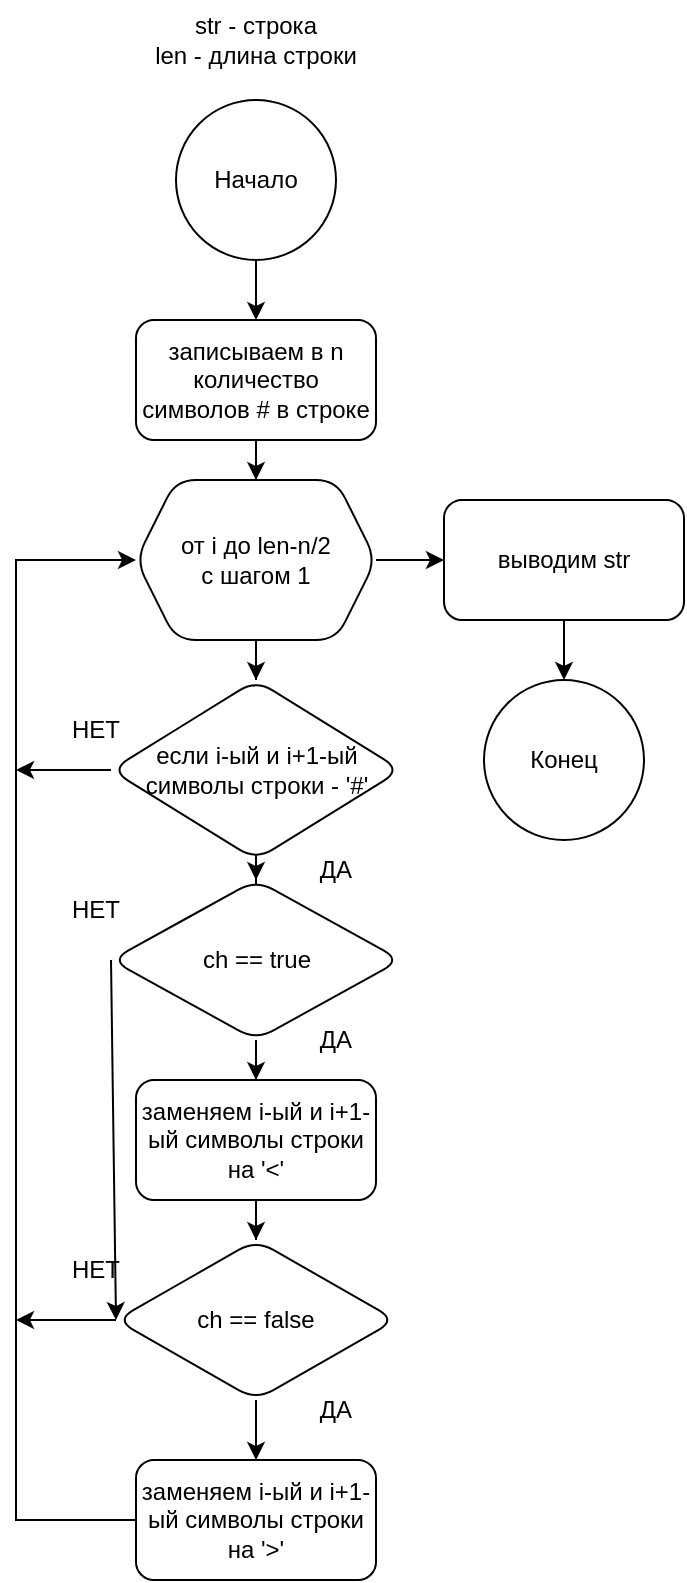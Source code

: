 <mxfile version="21.2.9" type="github">
  <diagram id="C5RBs43oDa-KdzZeNtuy" name="Page-1">
    <mxGraphModel dx="1050" dy="566" grid="1" gridSize="10" guides="1" tooltips="1" connect="1" arrows="1" fold="1" page="1" pageScale="1" pageWidth="827" pageHeight="1169" math="0" shadow="0">
      <root>
        <mxCell id="WIyWlLk6GJQsqaUBKTNV-0" />
        <mxCell id="WIyWlLk6GJQsqaUBKTNV-1" parent="WIyWlLk6GJQsqaUBKTNV-0" />
        <mxCell id="wz5oOJGr12rPaXv0iPeF-0" value="str - строка&lt;br&gt;len - длина строки " style="text;html=1;strokeColor=none;fillColor=none;align=center;verticalAlign=middle;whiteSpace=wrap;rounded=0;" vertex="1" parent="WIyWlLk6GJQsqaUBKTNV-1">
          <mxGeometry x="115" y="50" width="170" height="40" as="geometry" />
        </mxCell>
        <mxCell id="wz5oOJGr12rPaXv0iPeF-11" value="" style="edgeStyle=orthogonalEdgeStyle;rounded=0;orthogonalLoop=1;jettySize=auto;html=1;" edge="1" parent="WIyWlLk6GJQsqaUBKTNV-1" source="wz5oOJGr12rPaXv0iPeF-2" target="wz5oOJGr12rPaXv0iPeF-10">
          <mxGeometry relative="1" as="geometry" />
        </mxCell>
        <mxCell id="wz5oOJGr12rPaXv0iPeF-2" value="Начало" style="ellipse;whiteSpace=wrap;html=1;aspect=fixed;" vertex="1" parent="WIyWlLk6GJQsqaUBKTNV-1">
          <mxGeometry x="160" y="100" width="80" height="80" as="geometry" />
        </mxCell>
        <mxCell id="wz5oOJGr12rPaXv0iPeF-46" value="" style="edgeStyle=orthogonalEdgeStyle;rounded=0;orthogonalLoop=1;jettySize=auto;html=1;" edge="1" parent="WIyWlLk6GJQsqaUBKTNV-1" source="wz5oOJGr12rPaXv0iPeF-10" target="wz5oOJGr12rPaXv0iPeF-13">
          <mxGeometry relative="1" as="geometry" />
        </mxCell>
        <mxCell id="wz5oOJGr12rPaXv0iPeF-10" value="записываем в n количество символов # в строке" style="rounded=1;whiteSpace=wrap;html=1;" vertex="1" parent="WIyWlLk6GJQsqaUBKTNV-1">
          <mxGeometry x="140" y="210" width="120" height="60" as="geometry" />
        </mxCell>
        <mxCell id="wz5oOJGr12rPaXv0iPeF-12" value="" style="edgeStyle=orthogonalEdgeStyle;rounded=0;orthogonalLoop=1;jettySize=auto;html=1;" edge="1" parent="WIyWlLk6GJQsqaUBKTNV-1" source="wz5oOJGr12rPaXv0iPeF-13" target="wz5oOJGr12rPaXv0iPeF-15">
          <mxGeometry relative="1" as="geometry" />
        </mxCell>
        <mxCell id="wz5oOJGr12rPaXv0iPeF-42" value="" style="edgeStyle=orthogonalEdgeStyle;rounded=0;orthogonalLoop=1;jettySize=auto;html=1;entryX=0;entryY=0.5;entryDx=0;entryDy=0;" edge="1" parent="WIyWlLk6GJQsqaUBKTNV-1" source="wz5oOJGr12rPaXv0iPeF-13" target="wz5oOJGr12rPaXv0iPeF-44">
          <mxGeometry relative="1" as="geometry">
            <mxPoint x="340" y="330" as="targetPoint" />
          </mxGeometry>
        </mxCell>
        <mxCell id="wz5oOJGr12rPaXv0iPeF-13" value="от i до len-n/2&lt;br&gt;с шагом 1" style="shape=hexagon;perimeter=hexagonPerimeter2;whiteSpace=wrap;html=1;fixedSize=1;rounded=1;" vertex="1" parent="WIyWlLk6GJQsqaUBKTNV-1">
          <mxGeometry x="140" y="290" width="120" height="80" as="geometry" />
        </mxCell>
        <mxCell id="wz5oOJGr12rPaXv0iPeF-27" value="" style="edgeStyle=orthogonalEdgeStyle;rounded=0;orthogonalLoop=1;jettySize=auto;html=1;" edge="1" parent="WIyWlLk6GJQsqaUBKTNV-1" source="wz5oOJGr12rPaXv0iPeF-15" target="wz5oOJGr12rPaXv0iPeF-26">
          <mxGeometry relative="1" as="geometry" />
        </mxCell>
        <mxCell id="wz5oOJGr12rPaXv0iPeF-15" value="если i-ый и i+1-ый символы строки - &#39;#&#39;" style="rhombus;whiteSpace=wrap;html=1;rounded=1;" vertex="1" parent="WIyWlLk6GJQsqaUBKTNV-1">
          <mxGeometry x="127.5" y="390" width="145" height="90" as="geometry" />
        </mxCell>
        <mxCell id="wz5oOJGr12rPaXv0iPeF-22" value="" style="endArrow=classic;html=1;rounded=0;exitX=0;exitY=0.5;exitDx=0;exitDy=0;" edge="1" parent="WIyWlLk6GJQsqaUBKTNV-1" source="wz5oOJGr12rPaXv0iPeF-15">
          <mxGeometry width="50" height="50" relative="1" as="geometry">
            <mxPoint x="10" y="410" as="sourcePoint" />
            <mxPoint x="80" y="435" as="targetPoint" />
            <Array as="points">
              <mxPoint x="100" y="435" />
            </Array>
          </mxGeometry>
        </mxCell>
        <mxCell id="wz5oOJGr12rPaXv0iPeF-23" value="ДА" style="text;html=1;strokeColor=none;fillColor=none;align=center;verticalAlign=middle;whiteSpace=wrap;rounded=0;" vertex="1" parent="WIyWlLk6GJQsqaUBKTNV-1">
          <mxGeometry x="210" y="555" width="60" height="30" as="geometry" />
        </mxCell>
        <mxCell id="wz5oOJGr12rPaXv0iPeF-24" value="НЕТ" style="text;html=1;strokeColor=none;fillColor=none;align=center;verticalAlign=middle;whiteSpace=wrap;rounded=0;" vertex="1" parent="WIyWlLk6GJQsqaUBKTNV-1">
          <mxGeometry x="90" y="490" width="60" height="30" as="geometry" />
        </mxCell>
        <mxCell id="wz5oOJGr12rPaXv0iPeF-29" value="" style="edgeStyle=orthogonalEdgeStyle;rounded=0;orthogonalLoop=1;jettySize=auto;html=1;" edge="1" parent="WIyWlLk6GJQsqaUBKTNV-1" source="wz5oOJGr12rPaXv0iPeF-26" target="wz5oOJGr12rPaXv0iPeF-28">
          <mxGeometry relative="1" as="geometry" />
        </mxCell>
        <mxCell id="wz5oOJGr12rPaXv0iPeF-26" value="ch == true" style="rhombus;whiteSpace=wrap;html=1;rounded=1;" vertex="1" parent="WIyWlLk6GJQsqaUBKTNV-1">
          <mxGeometry x="127.5" y="490" width="145" height="80" as="geometry" />
        </mxCell>
        <mxCell id="wz5oOJGr12rPaXv0iPeF-31" value="" style="edgeStyle=orthogonalEdgeStyle;rounded=0;orthogonalLoop=1;jettySize=auto;html=1;" edge="1" parent="WIyWlLk6GJQsqaUBKTNV-1" source="wz5oOJGr12rPaXv0iPeF-28" target="wz5oOJGr12rPaXv0iPeF-30">
          <mxGeometry relative="1" as="geometry" />
        </mxCell>
        <mxCell id="wz5oOJGr12rPaXv0iPeF-28" value="заменяем i-ый и i+1-ый символы строки на &#39;&amp;lt;&#39;" style="whiteSpace=wrap;html=1;rounded=1;" vertex="1" parent="WIyWlLk6GJQsqaUBKTNV-1">
          <mxGeometry x="140" y="590" width="120" height="60" as="geometry" />
        </mxCell>
        <mxCell id="wz5oOJGr12rPaXv0iPeF-33" value="" style="edgeStyle=orthogonalEdgeStyle;rounded=0;orthogonalLoop=1;jettySize=auto;html=1;" edge="1" parent="WIyWlLk6GJQsqaUBKTNV-1" source="wz5oOJGr12rPaXv0iPeF-30" target="wz5oOJGr12rPaXv0iPeF-32">
          <mxGeometry relative="1" as="geometry" />
        </mxCell>
        <mxCell id="wz5oOJGr12rPaXv0iPeF-30" value="ch == false" style="rhombus;whiteSpace=wrap;html=1;rounded=1;" vertex="1" parent="WIyWlLk6GJQsqaUBKTNV-1">
          <mxGeometry x="130" y="670" width="140" height="80" as="geometry" />
        </mxCell>
        <mxCell id="wz5oOJGr12rPaXv0iPeF-32" value="заменяем i-ый и i+1-ый символы строки на &#39;&amp;gt;&#39;" style="whiteSpace=wrap;html=1;rounded=1;" vertex="1" parent="WIyWlLk6GJQsqaUBKTNV-1">
          <mxGeometry x="140" y="780" width="120" height="60" as="geometry" />
        </mxCell>
        <mxCell id="wz5oOJGr12rPaXv0iPeF-34" value="" style="endArrow=classic;html=1;rounded=0;exitX=0;exitY=0.5;exitDx=0;exitDy=0;entryX=0;entryY=0.5;entryDx=0;entryDy=0;" edge="1" parent="WIyWlLk6GJQsqaUBKTNV-1" source="wz5oOJGr12rPaXv0iPeF-26" target="wz5oOJGr12rPaXv0iPeF-30">
          <mxGeometry width="50" height="50" relative="1" as="geometry">
            <mxPoint x="40" y="670" as="sourcePoint" />
            <mxPoint x="90" y="620" as="targetPoint" />
          </mxGeometry>
        </mxCell>
        <mxCell id="wz5oOJGr12rPaXv0iPeF-35" value="" style="endArrow=classic;html=1;rounded=0;exitX=0;exitY=0.5;exitDx=0;exitDy=0;" edge="1" parent="WIyWlLk6GJQsqaUBKTNV-1" source="wz5oOJGr12rPaXv0iPeF-30">
          <mxGeometry width="50" height="50" relative="1" as="geometry">
            <mxPoint x="20" y="840" as="sourcePoint" />
            <mxPoint x="80" y="710" as="targetPoint" />
          </mxGeometry>
        </mxCell>
        <mxCell id="wz5oOJGr12rPaXv0iPeF-36" value="" style="endArrow=classic;html=1;rounded=0;exitX=0;exitY=0.5;exitDx=0;exitDy=0;entryX=0;entryY=0.5;entryDx=0;entryDy=0;" edge="1" parent="WIyWlLk6GJQsqaUBKTNV-1" source="wz5oOJGr12rPaXv0iPeF-32" target="wz5oOJGr12rPaXv0iPeF-13">
          <mxGeometry width="50" height="50" relative="1" as="geometry">
            <mxPoint y="790" as="sourcePoint" />
            <mxPoint x="80" y="360" as="targetPoint" />
            <Array as="points">
              <mxPoint x="80" y="810" />
              <mxPoint x="80" y="330" />
            </Array>
          </mxGeometry>
        </mxCell>
        <mxCell id="wz5oOJGr12rPaXv0iPeF-37" value="НЕТ" style="text;html=1;strokeColor=none;fillColor=none;align=center;verticalAlign=middle;whiteSpace=wrap;rounded=0;" vertex="1" parent="WIyWlLk6GJQsqaUBKTNV-1">
          <mxGeometry x="90" y="400" width="60" height="30" as="geometry" />
        </mxCell>
        <mxCell id="wz5oOJGr12rPaXv0iPeF-38" value="НЕТ" style="text;html=1;strokeColor=none;fillColor=none;align=center;verticalAlign=middle;whiteSpace=wrap;rounded=0;" vertex="1" parent="WIyWlLk6GJQsqaUBKTNV-1">
          <mxGeometry x="90" y="670" width="60" height="30" as="geometry" />
        </mxCell>
        <mxCell id="wz5oOJGr12rPaXv0iPeF-39" value="ДА" style="text;html=1;strokeColor=none;fillColor=none;align=center;verticalAlign=middle;whiteSpace=wrap;rounded=0;" vertex="1" parent="WIyWlLk6GJQsqaUBKTNV-1">
          <mxGeometry x="210" y="470" width="60" height="30" as="geometry" />
        </mxCell>
        <mxCell id="wz5oOJGr12rPaXv0iPeF-40" value="ДА" style="text;html=1;strokeColor=none;fillColor=none;align=center;verticalAlign=middle;whiteSpace=wrap;rounded=0;" vertex="1" parent="WIyWlLk6GJQsqaUBKTNV-1">
          <mxGeometry x="210" y="740" width="60" height="30" as="geometry" />
        </mxCell>
        <mxCell id="wz5oOJGr12rPaXv0iPeF-43" value="" style="edgeStyle=orthogonalEdgeStyle;rounded=0;orthogonalLoop=1;jettySize=auto;html=1;" edge="1" parent="WIyWlLk6GJQsqaUBKTNV-1" source="wz5oOJGr12rPaXv0iPeF-44" target="wz5oOJGr12rPaXv0iPeF-45">
          <mxGeometry relative="1" as="geometry" />
        </mxCell>
        <mxCell id="wz5oOJGr12rPaXv0iPeF-44" value="выводим str" style="whiteSpace=wrap;html=1;rounded=1;" vertex="1" parent="WIyWlLk6GJQsqaUBKTNV-1">
          <mxGeometry x="294" y="300" width="120" height="60" as="geometry" />
        </mxCell>
        <mxCell id="wz5oOJGr12rPaXv0iPeF-45" value="Конец" style="ellipse;whiteSpace=wrap;html=1;rounded=1;" vertex="1" parent="WIyWlLk6GJQsqaUBKTNV-1">
          <mxGeometry x="314" y="390" width="80" height="80" as="geometry" />
        </mxCell>
      </root>
    </mxGraphModel>
  </diagram>
</mxfile>
